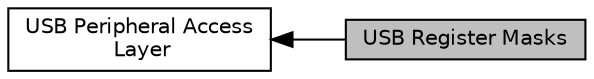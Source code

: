 digraph "USB Register Masks"
{
  edge [fontname="Helvetica",fontsize="10",labelfontname="Helvetica",labelfontsize="10"];
  node [fontname="Helvetica",fontsize="10",shape=box];
  rankdir=LR;
  Node2 [label="USB Peripheral Access\l Layer",height=0.2,width=0.4,color="black", fillcolor="white", style="filled",URL="$group___u_s_b___peripheral___access___layer.html",tooltip=" "];
  Node1 [label="USB Register Masks",height=0.2,width=0.4,color="black", fillcolor="grey75", style="filled", fontcolor="black",tooltip=" "];
  Node2->Node1 [shape=plaintext, dir="back", style="solid"];
}
